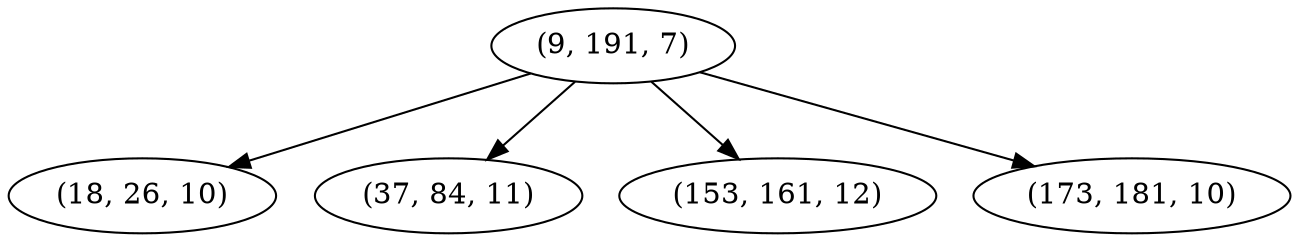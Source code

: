 digraph tree {
    "(9, 191, 7)";
    "(18, 26, 10)";
    "(37, 84, 11)";
    "(153, 161, 12)";
    "(173, 181, 10)";
    "(9, 191, 7)" -> "(18, 26, 10)";
    "(9, 191, 7)" -> "(37, 84, 11)";
    "(9, 191, 7)" -> "(153, 161, 12)";
    "(9, 191, 7)" -> "(173, 181, 10)";
}
